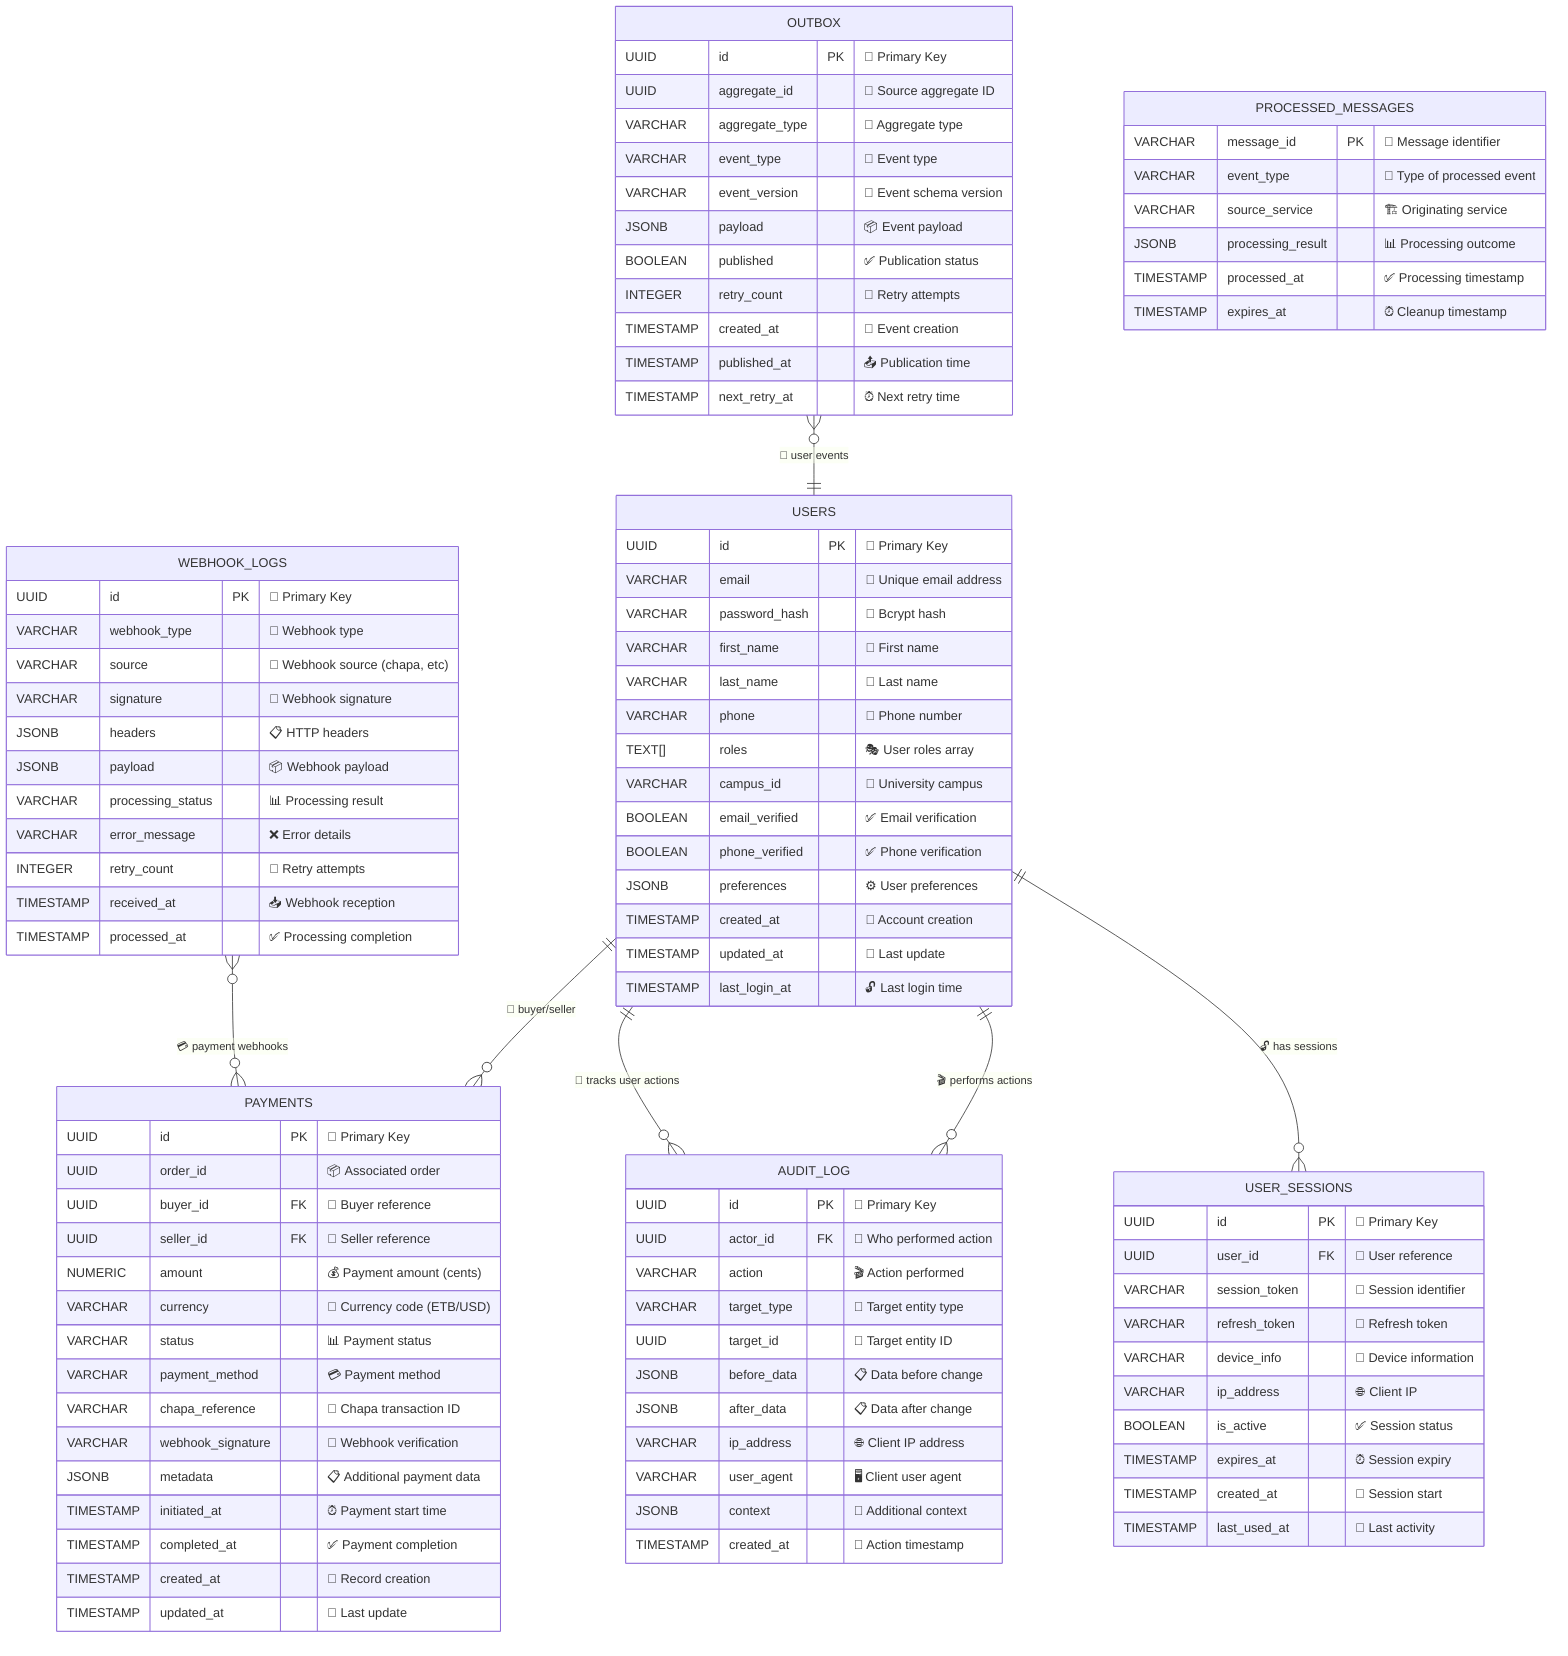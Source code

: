 %% PostgreSQL ERD for core relational entities
erDiagram
    USERS {
        UUID id PK "🔑 Primary Key"
        VARCHAR email "📧 Unique email address"
        VARCHAR password_hash "🔐 Bcrypt hash"
        VARCHAR first_name "👤 First name"
        VARCHAR last_name "👤 Last name"
        VARCHAR phone "📱 Phone number"
        TEXT[] roles "🎭 User roles array"
        VARCHAR campus_id "🏫 University campus"
        BOOLEAN email_verified "✅ Email verification"
        BOOLEAN phone_verified "✅ Phone verification"
        JSONB preferences "⚙️ User preferences"
        TIMESTAMP created_at "📅 Account creation"
        TIMESTAMP updated_at "🔄 Last update"
        TIMESTAMP last_login_at "🔓 Last login time"
    }
    
    PAYMENTS {
        UUID id PK "🔑 Primary Key"
        UUID order_id "📦 Associated order"
        UUID buyer_id FK "👤 Buyer reference"
        UUID seller_id FK "👤 Seller reference"
        NUMERIC amount "💰 Payment amount (cents)"
        VARCHAR currency "💱 Currency code (ETB/USD)"
        VARCHAR status "📊 Payment status"
        VARCHAR payment_method "💳 Payment method"
        VARCHAR chapa_reference "🏦 Chapa transaction ID"
        VARCHAR webhook_signature "🔐 Webhook verification"
        JSONB metadata "📋 Additional payment data"
        TIMESTAMP initiated_at "⏰ Payment start time"
        TIMESTAMP completed_at "✅ Payment completion"
        TIMESTAMP created_at "📅 Record creation"
        TIMESTAMP updated_at "🔄 Last update"
    }
    
    OUTBOX {
        UUID id PK "🔑 Primary Key"
        UUID aggregate_id "🎯 Source aggregate ID"
        VARCHAR aggregate_type "📝 Aggregate type"
        VARCHAR event_type "📨 Event type"
        VARCHAR event_version "🔖 Event schema version"
        JSONB payload "📦 Event payload"
        BOOLEAN published "✅ Publication status"
        INTEGER retry_count "🔄 Retry attempts"
        TIMESTAMP created_at "📅 Event creation"
        TIMESTAMP published_at "📤 Publication time"
        TIMESTAMP next_retry_at "⏰ Next retry time"
    }
    
    AUDIT_LOG {
        UUID id PK "🔑 Primary Key"
        UUID actor_id FK "👤 Who performed action"
        VARCHAR action "🎬 Action performed"
        VARCHAR target_type "🎯 Target entity type"
        UUID target_id "🎯 Target entity ID"
        JSONB before_data "📋 Data before change"
        JSONB after_data "📋 Data after change"
        VARCHAR ip_address "🌐 Client IP address"
        VARCHAR user_agent "🖥️ Client user agent"
        JSONB context "📝 Additional context"
        TIMESTAMP created_at "📅 Action timestamp"
    }
    
    PROCESSED_MESSAGES {
        VARCHAR message_id PK "🔑 Message identifier"
        VARCHAR event_type "📨 Type of processed event"
        VARCHAR source_service "🏗️ Originating service"
        JSONB processing_result "📊 Processing outcome"
        TIMESTAMP processed_at "✅ Processing timestamp"
        TIMESTAMP expires_at "⏰ Cleanup timestamp"
    }
    
    USER_SESSIONS {
        UUID id PK "🔑 Primary Key"
        UUID user_id FK "👤 User reference"
        VARCHAR session_token "🎫 Session identifier"
        VARCHAR refresh_token "🔄 Refresh token"
        VARCHAR device_info "📱 Device information"
        VARCHAR ip_address "🌐 Client IP"
        BOOLEAN is_active "✅ Session status"
        TIMESTAMP expires_at "⏰ Session expiry"
        TIMESTAMP created_at "📅 Session start"
        TIMESTAMP last_used_at "🔄 Last activity"
    }
    
    WEBHOOK_LOGS {
        UUID id PK "🔑 Primary Key"
        VARCHAR webhook_type "🎣 Webhook type"
        VARCHAR source "🏪 Webhook source (chapa, etc)"
        VARCHAR signature "🔐 Webhook signature"
        JSONB headers "📋 HTTP headers"
        JSONB payload "📦 Webhook payload"
        VARCHAR processing_status "📊 Processing result"
        VARCHAR error_message "❌ Error details"
        INTEGER retry_count "🔄 Retry attempts"
        TIMESTAMP received_at "📥 Webhook reception"
        TIMESTAMP processed_at "✅ Processing completion"
    }

    %% Relationships with descriptive labels
    USERS ||--o{ PAYMENTS : "👤 buyer/seller"
    USERS ||--o{ AUDIT_LOG : "🎬 performs actions"
    USERS ||--o{ USER_SESSIONS : "🔓 has sessions"
    
    %% Self-referencing and cross-references
    AUDIT_LOG }o--|| USERS : "🎯 tracks user actions"
    OUTBOX }o--|| USERS : "📨 user events"
    WEBHOOK_LOGS }o--o{ PAYMENTS : "💳 payment webhooks"